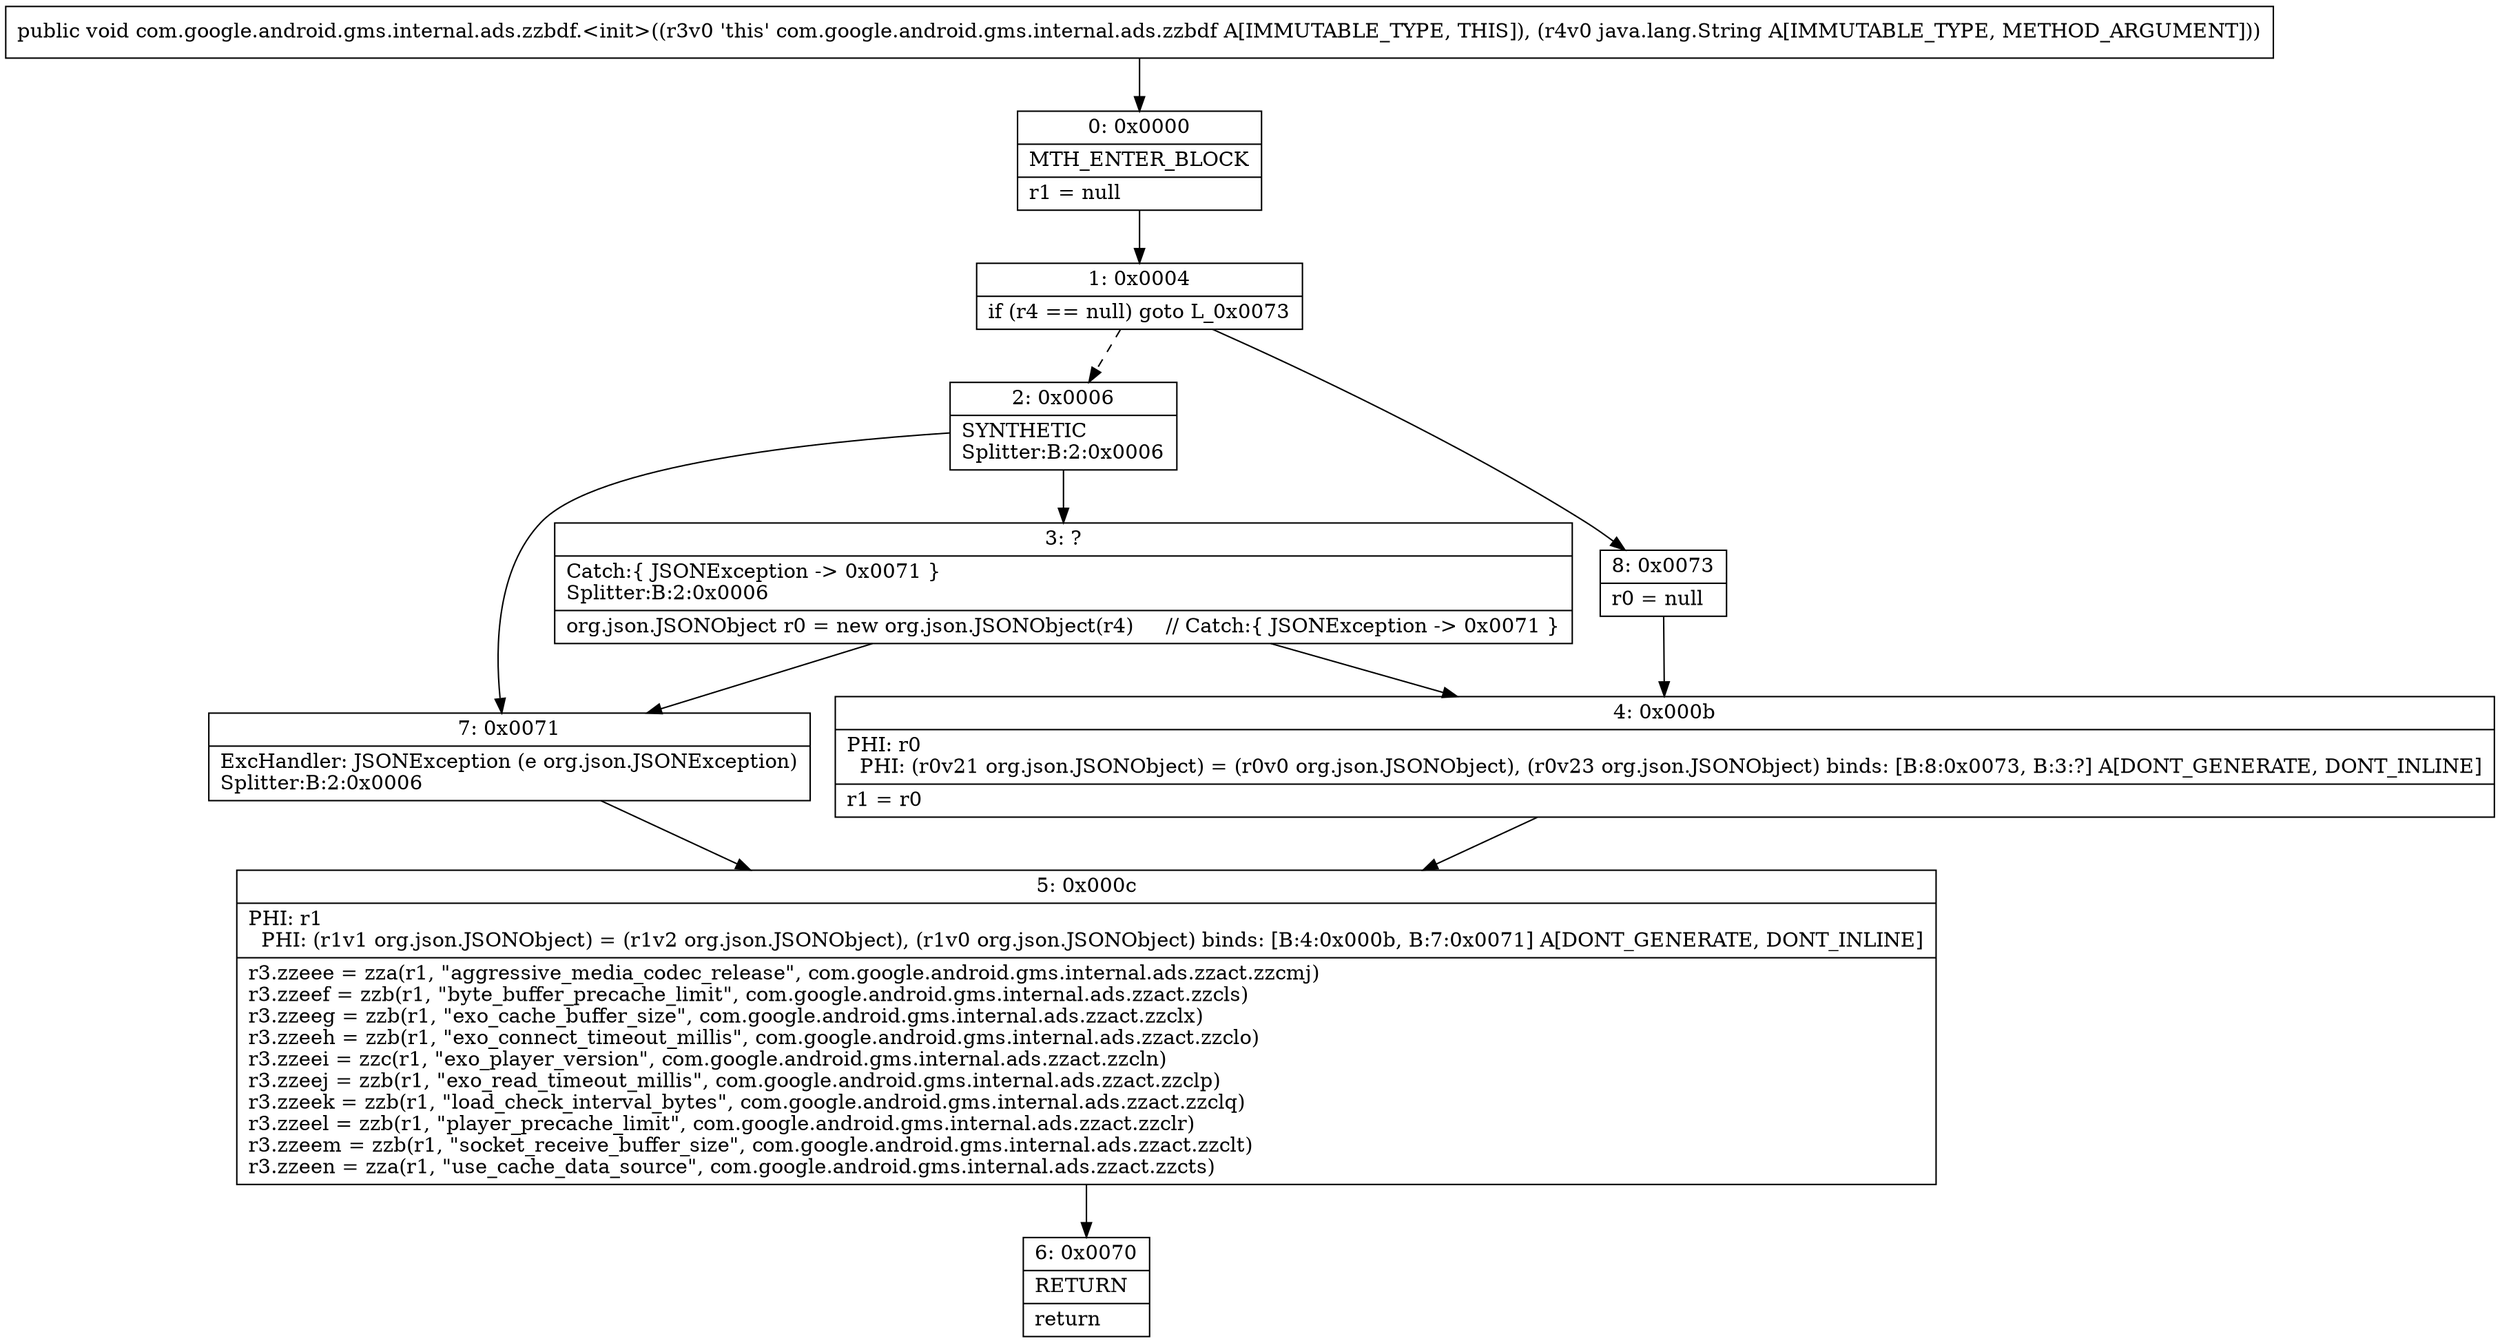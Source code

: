 digraph "CFG forcom.google.android.gms.internal.ads.zzbdf.\<init\>(Ljava\/lang\/String;)V" {
Node_0 [shape=record,label="{0\:\ 0x0000|MTH_ENTER_BLOCK\l|r1 = null\l}"];
Node_1 [shape=record,label="{1\:\ 0x0004|if (r4 == null) goto L_0x0073\l}"];
Node_2 [shape=record,label="{2\:\ 0x0006|SYNTHETIC\lSplitter:B:2:0x0006\l}"];
Node_3 [shape=record,label="{3\:\ ?|Catch:\{ JSONException \-\> 0x0071 \}\lSplitter:B:2:0x0006\l|org.json.JSONObject r0 = new org.json.JSONObject(r4)     \/\/ Catch:\{ JSONException \-\> 0x0071 \}\l}"];
Node_4 [shape=record,label="{4\:\ 0x000b|PHI: r0 \l  PHI: (r0v21 org.json.JSONObject) = (r0v0 org.json.JSONObject), (r0v23 org.json.JSONObject) binds: [B:8:0x0073, B:3:?] A[DONT_GENERATE, DONT_INLINE]\l|r1 = r0\l}"];
Node_5 [shape=record,label="{5\:\ 0x000c|PHI: r1 \l  PHI: (r1v1 org.json.JSONObject) = (r1v2 org.json.JSONObject), (r1v0 org.json.JSONObject) binds: [B:4:0x000b, B:7:0x0071] A[DONT_GENERATE, DONT_INLINE]\l|r3.zzeee = zza(r1, \"aggressive_media_codec_release\", com.google.android.gms.internal.ads.zzact.zzcmj)\lr3.zzeef = zzb(r1, \"byte_buffer_precache_limit\", com.google.android.gms.internal.ads.zzact.zzcls)\lr3.zzeeg = zzb(r1, \"exo_cache_buffer_size\", com.google.android.gms.internal.ads.zzact.zzclx)\lr3.zzeeh = zzb(r1, \"exo_connect_timeout_millis\", com.google.android.gms.internal.ads.zzact.zzclo)\lr3.zzeei = zzc(r1, \"exo_player_version\", com.google.android.gms.internal.ads.zzact.zzcln)\lr3.zzeej = zzb(r1, \"exo_read_timeout_millis\", com.google.android.gms.internal.ads.zzact.zzclp)\lr3.zzeek = zzb(r1, \"load_check_interval_bytes\", com.google.android.gms.internal.ads.zzact.zzclq)\lr3.zzeel = zzb(r1, \"player_precache_limit\", com.google.android.gms.internal.ads.zzact.zzclr)\lr3.zzeem = zzb(r1, \"socket_receive_buffer_size\", com.google.android.gms.internal.ads.zzact.zzclt)\lr3.zzeen = zza(r1, \"use_cache_data_source\", com.google.android.gms.internal.ads.zzact.zzcts)\l}"];
Node_6 [shape=record,label="{6\:\ 0x0070|RETURN\l|return\l}"];
Node_7 [shape=record,label="{7\:\ 0x0071|ExcHandler: JSONException (e org.json.JSONException)\lSplitter:B:2:0x0006\l}"];
Node_8 [shape=record,label="{8\:\ 0x0073|r0 = null\l}"];
MethodNode[shape=record,label="{public void com.google.android.gms.internal.ads.zzbdf.\<init\>((r3v0 'this' com.google.android.gms.internal.ads.zzbdf A[IMMUTABLE_TYPE, THIS]), (r4v0 java.lang.String A[IMMUTABLE_TYPE, METHOD_ARGUMENT])) }"];
MethodNode -> Node_0;
Node_0 -> Node_1;
Node_1 -> Node_2[style=dashed];
Node_1 -> Node_8;
Node_2 -> Node_3;
Node_2 -> Node_7;
Node_3 -> Node_4;
Node_3 -> Node_7;
Node_4 -> Node_5;
Node_5 -> Node_6;
Node_7 -> Node_5;
Node_8 -> Node_4;
}

